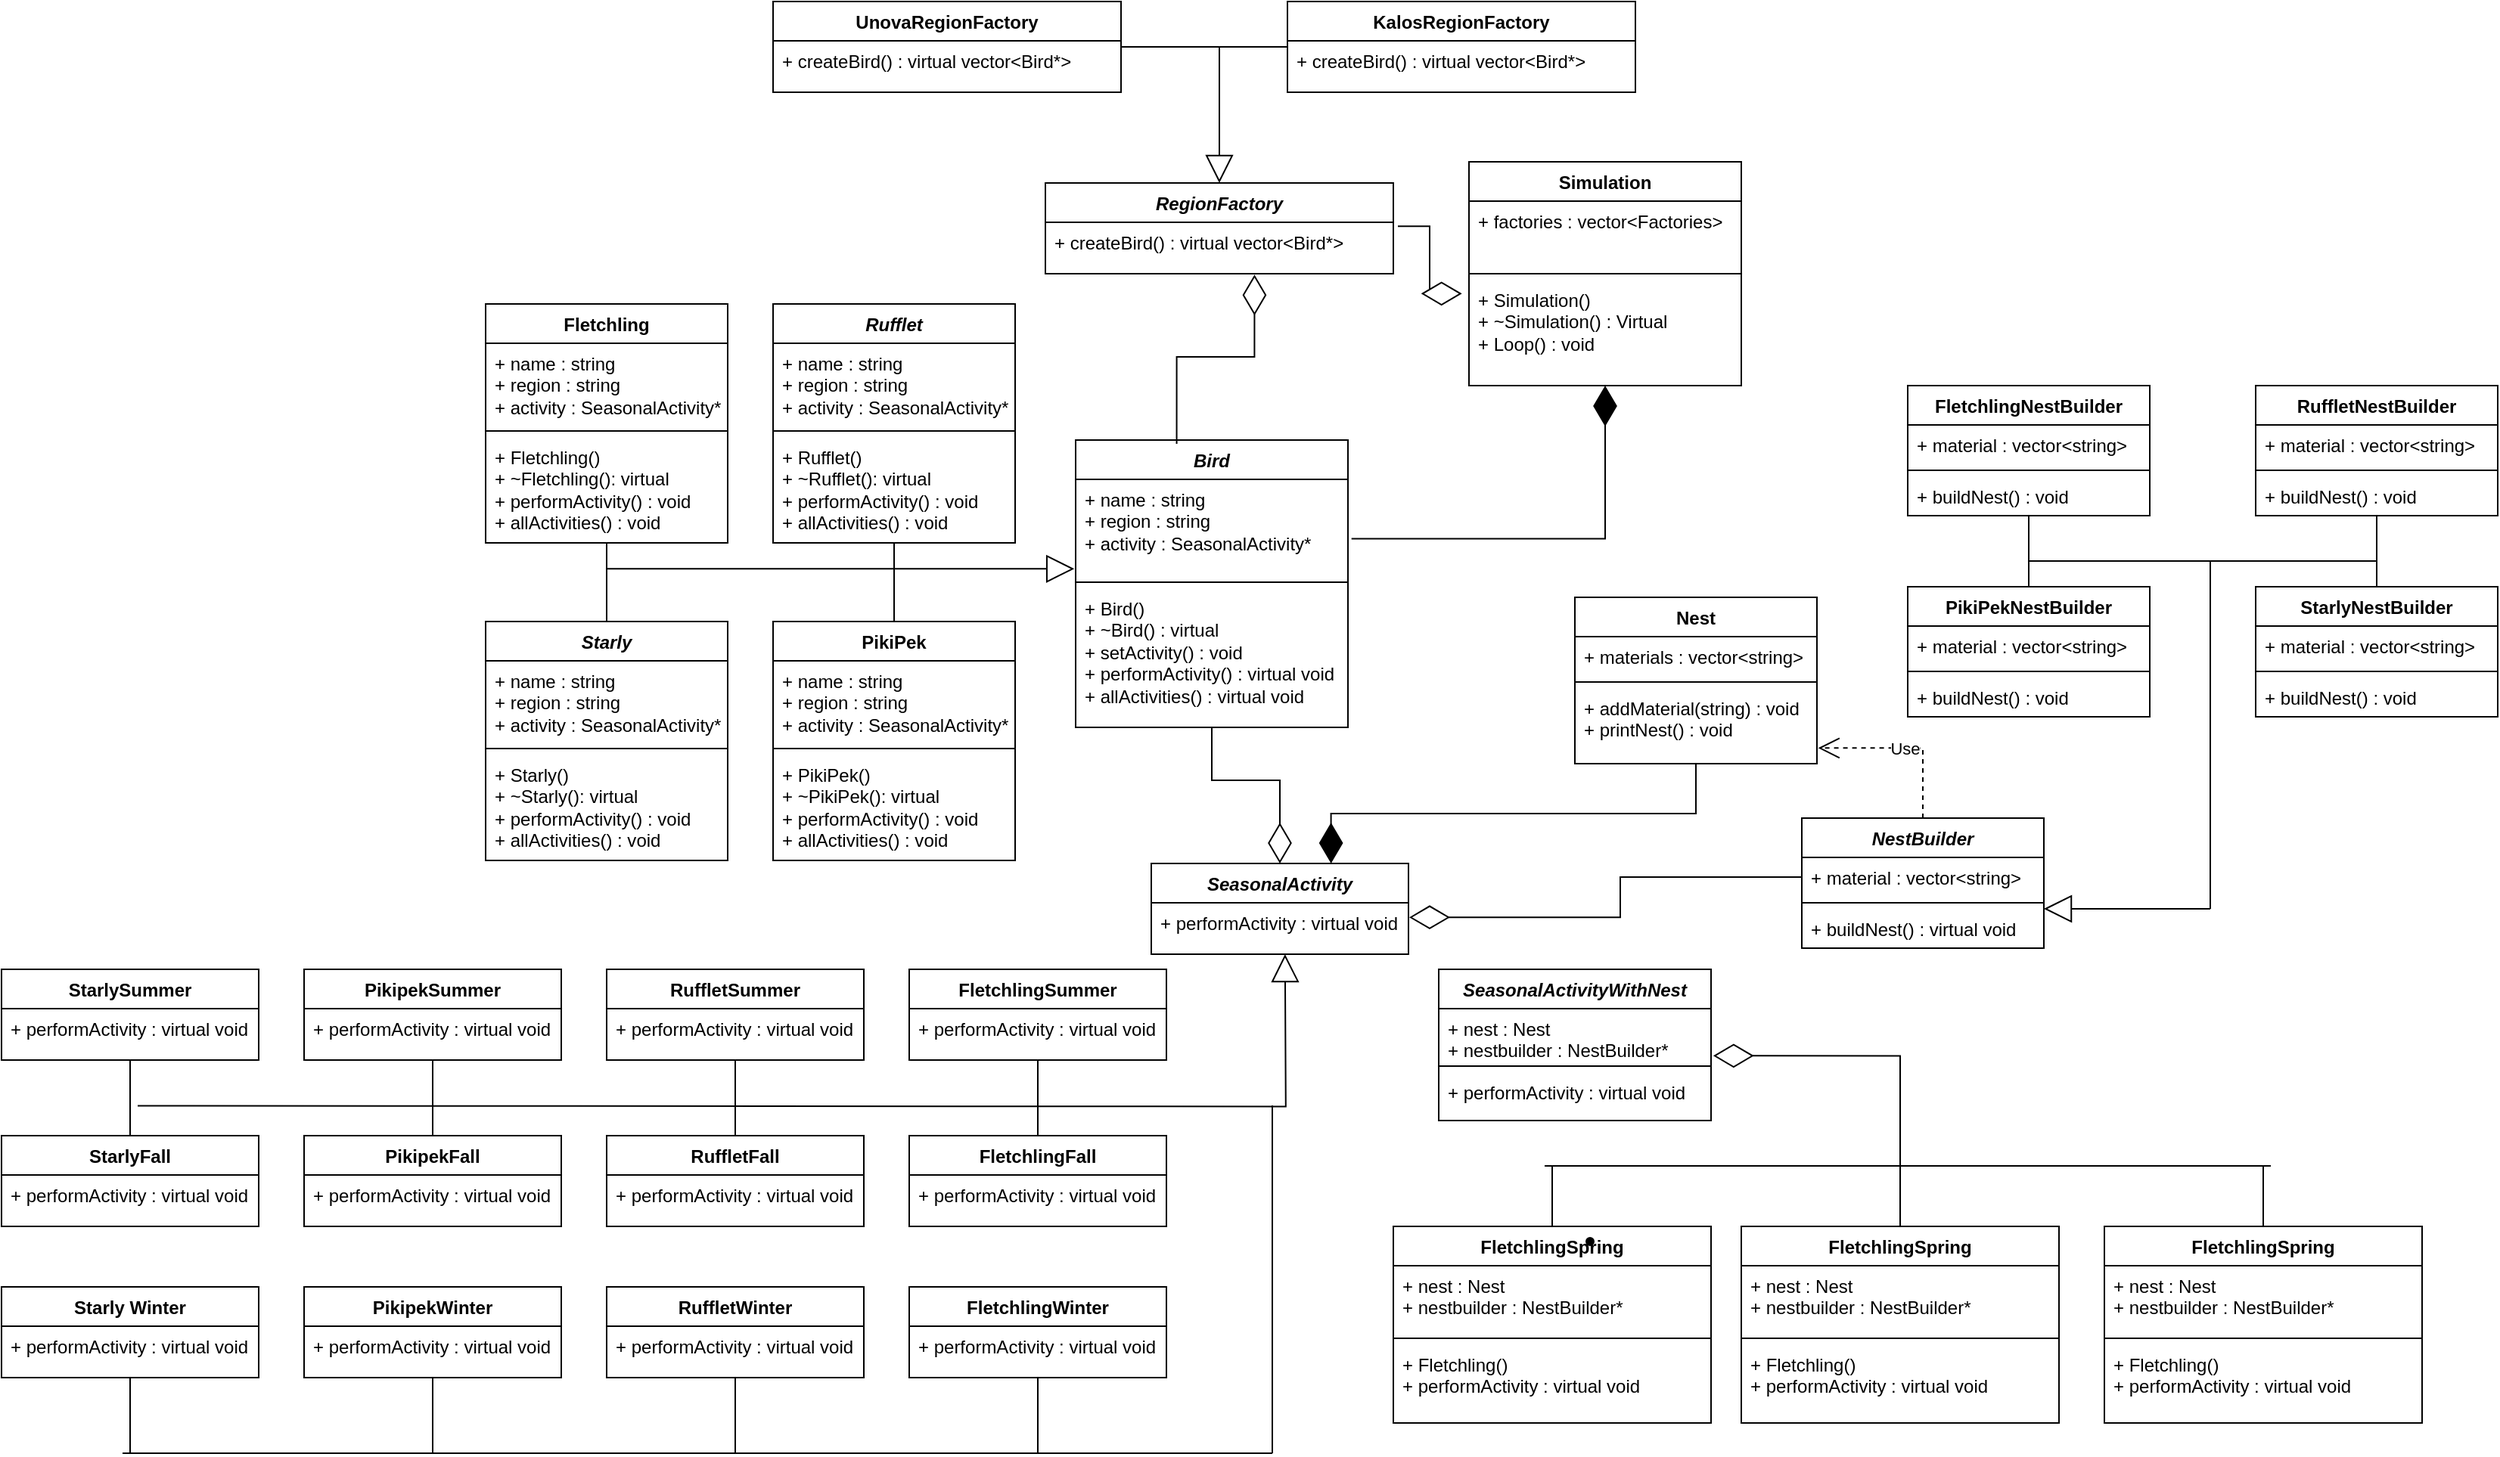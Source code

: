 <mxfile version="25.0.1">
  <diagram name="Page-1" id="a0X_AfXO-eGEAeAlHJ21">
    <mxGraphModel dx="3422" dy="1642" grid="1" gridSize="10" guides="1" tooltips="1" connect="1" arrows="1" fold="1" page="1" pageScale="1" pageWidth="850" pageHeight="1100" math="0" shadow="0">
      <root>
        <mxCell id="0" />
        <mxCell id="1" parent="0" />
        <mxCell id="lJhDyDG1HW2excrZ2yXK-1" value="Simulation" style="swimlane;fontStyle=1;align=center;verticalAlign=top;childLayout=stackLayout;horizontal=1;startSize=26;horizontalStack=0;resizeParent=1;resizeParentMax=0;resizeLast=0;collapsible=1;marginBottom=0;whiteSpace=wrap;html=1;" vertex="1" parent="1">
          <mxGeometry x="150" y="136" width="180" height="148" as="geometry" />
        </mxCell>
        <mxCell id="lJhDyDG1HW2excrZ2yXK-2" value="+ factories : vector&amp;lt;Factories&amp;gt;" style="text;strokeColor=none;fillColor=none;align=left;verticalAlign=top;spacingLeft=4;spacingRight=4;overflow=hidden;rotatable=0;points=[[0,0.5],[1,0.5]];portConstraint=eastwest;whiteSpace=wrap;html=1;" vertex="1" parent="lJhDyDG1HW2excrZ2yXK-1">
          <mxGeometry y="26" width="180" height="44" as="geometry" />
        </mxCell>
        <mxCell id="lJhDyDG1HW2excrZ2yXK-3" value="" style="line;strokeWidth=1;fillColor=none;align=left;verticalAlign=middle;spacingTop=-1;spacingLeft=3;spacingRight=3;rotatable=0;labelPosition=right;points=[];portConstraint=eastwest;strokeColor=inherit;" vertex="1" parent="lJhDyDG1HW2excrZ2yXK-1">
          <mxGeometry y="70" width="180" height="8" as="geometry" />
        </mxCell>
        <mxCell id="lJhDyDG1HW2excrZ2yXK-4" value="+ Simulation()&amp;nbsp;&lt;div&gt;+ ~Simulation() : Virtual&lt;/div&gt;&lt;div&gt;+ Loop() : void&lt;br&gt;&lt;div&gt;&lt;br&gt;&lt;/div&gt;&lt;/div&gt;" style="text;strokeColor=none;fillColor=none;align=left;verticalAlign=top;spacingLeft=4;spacingRight=4;overflow=hidden;rotatable=0;points=[[0,0.5],[1,0.5]];portConstraint=eastwest;whiteSpace=wrap;html=1;" vertex="1" parent="lJhDyDG1HW2excrZ2yXK-1">
          <mxGeometry y="78" width="180" height="70" as="geometry" />
        </mxCell>
        <mxCell id="lJhDyDG1HW2excrZ2yXK-5" value="&lt;i&gt;RegionFactory&lt;/i&gt;" style="swimlane;fontStyle=1;align=center;verticalAlign=top;childLayout=stackLayout;horizontal=1;startSize=26;horizontalStack=0;resizeParent=1;resizeParentMax=0;resizeLast=0;collapsible=1;marginBottom=0;whiteSpace=wrap;html=1;" vertex="1" parent="1">
          <mxGeometry x="-130" y="150" width="230" height="60" as="geometry" />
        </mxCell>
        <mxCell id="lJhDyDG1HW2excrZ2yXK-8" value="+ createBird() : virtual vector&amp;lt;Bird*&amp;gt;" style="text;strokeColor=none;fillColor=none;align=left;verticalAlign=top;spacingLeft=4;spacingRight=4;overflow=hidden;rotatable=0;points=[[0,0.5],[1,0.5]];portConstraint=eastwest;whiteSpace=wrap;html=1;" vertex="1" parent="lJhDyDG1HW2excrZ2yXK-5">
          <mxGeometry y="26" width="230" height="34" as="geometry" />
        </mxCell>
        <mxCell id="lJhDyDG1HW2excrZ2yXK-9" value="KalosRegionFactory" style="swimlane;fontStyle=1;align=center;verticalAlign=top;childLayout=stackLayout;horizontal=1;startSize=26;horizontalStack=0;resizeParent=1;resizeParentMax=0;resizeLast=0;collapsible=1;marginBottom=0;whiteSpace=wrap;html=1;" vertex="1" parent="1">
          <mxGeometry x="30" y="30" width="230" height="60" as="geometry" />
        </mxCell>
        <mxCell id="lJhDyDG1HW2excrZ2yXK-10" value="+ createBird() : virtual vector&amp;lt;Bird*&amp;gt;" style="text;strokeColor=none;fillColor=none;align=left;verticalAlign=top;spacingLeft=4;spacingRight=4;overflow=hidden;rotatable=0;points=[[0,0.5],[1,0.5]];portConstraint=eastwest;whiteSpace=wrap;html=1;" vertex="1" parent="lJhDyDG1HW2excrZ2yXK-9">
          <mxGeometry y="26" width="230" height="34" as="geometry" />
        </mxCell>
        <mxCell id="lJhDyDG1HW2excrZ2yXK-11" value="UnovaRegionFactory" style="swimlane;fontStyle=1;align=center;verticalAlign=top;childLayout=stackLayout;horizontal=1;startSize=26;horizontalStack=0;resizeParent=1;resizeParentMax=0;resizeLast=0;collapsible=1;marginBottom=0;whiteSpace=wrap;html=1;" vertex="1" parent="1">
          <mxGeometry x="-310" y="30" width="230" height="60" as="geometry" />
        </mxCell>
        <mxCell id="lJhDyDG1HW2excrZ2yXK-12" value="+ createBird() : virtual vector&amp;lt;Bird*&amp;gt;" style="text;strokeColor=none;fillColor=none;align=left;verticalAlign=top;spacingLeft=4;spacingRight=4;overflow=hidden;rotatable=0;points=[[0,0.5],[1,0.5]];portConstraint=eastwest;whiteSpace=wrap;html=1;" vertex="1" parent="lJhDyDG1HW2excrZ2yXK-11">
          <mxGeometry y="26" width="230" height="34" as="geometry" />
        </mxCell>
        <mxCell id="lJhDyDG1HW2excrZ2yXK-14" value="" style="endArrow=diamondThin;endFill=1;endSize=24;html=1;rounded=0;entryX=-0.026;entryY=0.131;entryDx=0;entryDy=0;exitX=1.013;exitY=0.078;exitDx=0;exitDy=0;exitPerimeter=0;edgeStyle=elbowEdgeStyle;endFillColor=#FFFFFF;entryPerimeter=0;" edge="1" parent="1" source="lJhDyDG1HW2excrZ2yXK-8" target="lJhDyDG1HW2excrZ2yXK-4">
          <mxGeometry width="160" relative="1" as="geometry">
            <mxPoint x="709" y="181" as="sourcePoint" />
            <mxPoint x="390" y="100" as="targetPoint" />
          </mxGeometry>
        </mxCell>
        <mxCell id="lJhDyDG1HW2excrZ2yXK-105" style="edgeStyle=orthogonalEdgeStyle;rounded=0;orthogonalLoop=1;jettySize=auto;html=1;entryX=0.5;entryY=0;entryDx=0;entryDy=0;endArrow=diamondThin;endFill=1;endSize=24;endFillColor=#FFFFFF;" edge="1" parent="1" source="lJhDyDG1HW2excrZ2yXK-15" target="lJhDyDG1HW2excrZ2yXK-40">
          <mxGeometry relative="1" as="geometry" />
        </mxCell>
        <mxCell id="lJhDyDG1HW2excrZ2yXK-15" value="&lt;i&gt;Bird&lt;/i&gt;" style="swimlane;fontStyle=1;align=center;verticalAlign=top;childLayout=stackLayout;horizontal=1;startSize=26;horizontalStack=0;resizeParent=1;resizeParentMax=0;resizeLast=0;collapsible=1;marginBottom=0;whiteSpace=wrap;html=1;" vertex="1" parent="1">
          <mxGeometry x="-110" y="320" width="180" height="190" as="geometry" />
        </mxCell>
        <mxCell id="lJhDyDG1HW2excrZ2yXK-16" value="+ name : string&lt;div&gt;+ region : string&lt;/div&gt;&lt;div&gt;+ activity : SeasonalActivity*&lt;/div&gt;" style="text;strokeColor=none;fillColor=none;align=left;verticalAlign=top;spacingLeft=4;spacingRight=4;overflow=hidden;rotatable=0;points=[[0,0.5],[1,0.5]];portConstraint=eastwest;whiteSpace=wrap;html=1;" vertex="1" parent="lJhDyDG1HW2excrZ2yXK-15">
          <mxGeometry y="26" width="180" height="64" as="geometry" />
        </mxCell>
        <mxCell id="lJhDyDG1HW2excrZ2yXK-17" value="" style="line;strokeWidth=1;fillColor=none;align=left;verticalAlign=middle;spacingTop=-1;spacingLeft=3;spacingRight=3;rotatable=0;labelPosition=right;points=[];portConstraint=eastwest;strokeColor=inherit;" vertex="1" parent="lJhDyDG1HW2excrZ2yXK-15">
          <mxGeometry y="90" width="180" height="8" as="geometry" />
        </mxCell>
        <mxCell id="lJhDyDG1HW2excrZ2yXK-18" value="&lt;div&gt;+ Bird()&amp;nbsp;&lt;div&gt;+ ~Bird() : virtual&lt;/div&gt;&lt;div&gt;+ setActivity() : void&lt;/div&gt;&lt;div&gt;+ performActivity() : virtual void&lt;/div&gt;&lt;div&gt;+ allActivities() :&amp;nbsp;&lt;span style=&quot;background-color: initial;&quot;&gt;virtual void&lt;/span&gt;&lt;/div&gt;&lt;div&gt;&amp;nbsp;&amp;nbsp;&lt;/div&gt;&lt;/div&gt;" style="text;strokeColor=none;fillColor=none;align=left;verticalAlign=top;spacingLeft=4;spacingRight=4;overflow=hidden;rotatable=0;points=[[0,0.5],[1,0.5]];portConstraint=eastwest;whiteSpace=wrap;html=1;" vertex="1" parent="lJhDyDG1HW2excrZ2yXK-15">
          <mxGeometry y="98" width="180" height="92" as="geometry" />
        </mxCell>
        <mxCell id="lJhDyDG1HW2excrZ2yXK-112" style="edgeStyle=orthogonalEdgeStyle;rounded=0;orthogonalLoop=1;jettySize=auto;html=1;endArrow=none;endFill=0;" edge="1" parent="1" source="lJhDyDG1HW2excrZ2yXK-19" target="lJhDyDG1HW2excrZ2yXK-27">
          <mxGeometry relative="1" as="geometry" />
        </mxCell>
        <mxCell id="lJhDyDG1HW2excrZ2yXK-19" value="Fletchling" style="swimlane;fontStyle=1;align=center;verticalAlign=top;childLayout=stackLayout;horizontal=1;startSize=26;horizontalStack=0;resizeParent=1;resizeParentMax=0;resizeLast=0;collapsible=1;marginBottom=0;whiteSpace=wrap;html=1;" vertex="1" parent="1">
          <mxGeometry x="-500" y="230" width="160" height="158" as="geometry" />
        </mxCell>
        <mxCell id="lJhDyDG1HW2excrZ2yXK-20" value="+ name : string&lt;div&gt;+ region : string&lt;/div&gt;&lt;div&gt;+ activity : SeasonalActivity*&lt;/div&gt;" style="text;strokeColor=none;fillColor=none;align=left;verticalAlign=top;spacingLeft=4;spacingRight=4;overflow=hidden;rotatable=0;points=[[0,0.5],[1,0.5]];portConstraint=eastwest;whiteSpace=wrap;html=1;" vertex="1" parent="lJhDyDG1HW2excrZ2yXK-19">
          <mxGeometry y="26" width="160" height="54" as="geometry" />
        </mxCell>
        <mxCell id="lJhDyDG1HW2excrZ2yXK-21" value="" style="line;strokeWidth=1;fillColor=none;align=left;verticalAlign=middle;spacingTop=-1;spacingLeft=3;spacingRight=3;rotatable=0;labelPosition=right;points=[];portConstraint=eastwest;strokeColor=inherit;" vertex="1" parent="lJhDyDG1HW2excrZ2yXK-19">
          <mxGeometry y="80" width="160" height="8" as="geometry" />
        </mxCell>
        <mxCell id="lJhDyDG1HW2excrZ2yXK-22" value="&lt;div&gt;+ Fletchling()&amp;nbsp;&lt;div&gt;+ ~Fletchling(): virtual&lt;/div&gt;&lt;div&gt;+ performActivity() : void&lt;/div&gt;&lt;div&gt;+ allActivities() : v&lt;span style=&quot;background-color: initial;&quot;&gt;oid&lt;/span&gt;&lt;/div&gt;&lt;div&gt;&amp;nbsp;&amp;nbsp;&lt;/div&gt;&lt;/div&gt;" style="text;strokeColor=none;fillColor=none;align=left;verticalAlign=top;spacingLeft=4;spacingRight=4;overflow=hidden;rotatable=0;points=[[0,0.5],[1,0.5]];portConstraint=eastwest;whiteSpace=wrap;html=1;" vertex="1" parent="lJhDyDG1HW2excrZ2yXK-19">
          <mxGeometry y="88" width="160" height="70" as="geometry" />
        </mxCell>
        <mxCell id="lJhDyDG1HW2excrZ2yXK-111" style="edgeStyle=orthogonalEdgeStyle;rounded=0;orthogonalLoop=1;jettySize=auto;html=1;endArrow=none;endFill=0;" edge="1" parent="1" source="lJhDyDG1HW2excrZ2yXK-23">
          <mxGeometry relative="1" as="geometry">
            <mxPoint x="-230" y="420" as="targetPoint" />
          </mxGeometry>
        </mxCell>
        <mxCell id="lJhDyDG1HW2excrZ2yXK-23" value="&lt;i&gt;Rufflet&lt;/i&gt;" style="swimlane;fontStyle=1;align=center;verticalAlign=top;childLayout=stackLayout;horizontal=1;startSize=26;horizontalStack=0;resizeParent=1;resizeParentMax=0;resizeLast=0;collapsible=1;marginBottom=0;whiteSpace=wrap;html=1;" vertex="1" parent="1">
          <mxGeometry x="-310" y="230" width="160" height="158" as="geometry" />
        </mxCell>
        <mxCell id="lJhDyDG1HW2excrZ2yXK-24" value="+ name : string&lt;div&gt;+ region : string&lt;/div&gt;&lt;div&gt;+ activity : SeasonalActivity*&lt;/div&gt;" style="text;strokeColor=none;fillColor=none;align=left;verticalAlign=top;spacingLeft=4;spacingRight=4;overflow=hidden;rotatable=0;points=[[0,0.5],[1,0.5]];portConstraint=eastwest;whiteSpace=wrap;html=1;" vertex="1" parent="lJhDyDG1HW2excrZ2yXK-23">
          <mxGeometry y="26" width="160" height="54" as="geometry" />
        </mxCell>
        <mxCell id="lJhDyDG1HW2excrZ2yXK-25" value="" style="line;strokeWidth=1;fillColor=none;align=left;verticalAlign=middle;spacingTop=-1;spacingLeft=3;spacingRight=3;rotatable=0;labelPosition=right;points=[];portConstraint=eastwest;strokeColor=inherit;" vertex="1" parent="lJhDyDG1HW2excrZ2yXK-23">
          <mxGeometry y="80" width="160" height="8" as="geometry" />
        </mxCell>
        <mxCell id="lJhDyDG1HW2excrZ2yXK-26" value="&lt;div&gt;+ Rufflet()&amp;nbsp;&lt;div&gt;+ ~Rufflet(): virtual&lt;/div&gt;&lt;div&gt;+ performActivity() : void&lt;/div&gt;&lt;div&gt;+ allActivities() : v&lt;span style=&quot;background-color: initial;&quot;&gt;oid&lt;/span&gt;&lt;/div&gt;&lt;div&gt;&amp;nbsp;&amp;nbsp;&lt;/div&gt;&lt;/div&gt;" style="text;strokeColor=none;fillColor=none;align=left;verticalAlign=top;spacingLeft=4;spacingRight=4;overflow=hidden;rotatable=0;points=[[0,0.5],[1,0.5]];portConstraint=eastwest;whiteSpace=wrap;html=1;" vertex="1" parent="lJhDyDG1HW2excrZ2yXK-23">
          <mxGeometry y="88" width="160" height="70" as="geometry" />
        </mxCell>
        <mxCell id="lJhDyDG1HW2excrZ2yXK-27" value="&lt;i&gt;Starly&lt;/i&gt;" style="swimlane;fontStyle=1;align=center;verticalAlign=top;childLayout=stackLayout;horizontal=1;startSize=26;horizontalStack=0;resizeParent=1;resizeParentMax=0;resizeLast=0;collapsible=1;marginBottom=0;whiteSpace=wrap;html=1;" vertex="1" parent="1">
          <mxGeometry x="-500" y="440" width="160" height="158" as="geometry" />
        </mxCell>
        <mxCell id="lJhDyDG1HW2excrZ2yXK-28" value="+ name : string&lt;div&gt;+ region : string&lt;/div&gt;&lt;div&gt;+ activity : SeasonalActivity*&lt;/div&gt;" style="text;strokeColor=none;fillColor=none;align=left;verticalAlign=top;spacingLeft=4;spacingRight=4;overflow=hidden;rotatable=0;points=[[0,0.5],[1,0.5]];portConstraint=eastwest;whiteSpace=wrap;html=1;" vertex="1" parent="lJhDyDG1HW2excrZ2yXK-27">
          <mxGeometry y="26" width="160" height="54" as="geometry" />
        </mxCell>
        <mxCell id="lJhDyDG1HW2excrZ2yXK-29" value="" style="line;strokeWidth=1;fillColor=none;align=left;verticalAlign=middle;spacingTop=-1;spacingLeft=3;spacingRight=3;rotatable=0;labelPosition=right;points=[];portConstraint=eastwest;strokeColor=inherit;" vertex="1" parent="lJhDyDG1HW2excrZ2yXK-27">
          <mxGeometry y="80" width="160" height="8" as="geometry" />
        </mxCell>
        <mxCell id="lJhDyDG1HW2excrZ2yXK-30" value="&lt;div&gt;+&amp;nbsp;&lt;span style=&quot;text-align: center;&quot;&gt;Starly&lt;/span&gt;()&amp;nbsp;&lt;div&gt;+ ~&lt;span style=&quot;text-align: center;&quot;&gt;Starly&lt;/span&gt;(): virtual&lt;/div&gt;&lt;div&gt;+ performActivity() : void&lt;/div&gt;&lt;div&gt;+ allActivities() : v&lt;span style=&quot;background-color: initial;&quot;&gt;oid&lt;/span&gt;&lt;/div&gt;&lt;div&gt;&amp;nbsp;&amp;nbsp;&lt;/div&gt;&lt;/div&gt;" style="text;strokeColor=none;fillColor=none;align=left;verticalAlign=top;spacingLeft=4;spacingRight=4;overflow=hidden;rotatable=0;points=[[0,0.5],[1,0.5]];portConstraint=eastwest;whiteSpace=wrap;html=1;" vertex="1" parent="lJhDyDG1HW2excrZ2yXK-27">
          <mxGeometry y="88" width="160" height="70" as="geometry" />
        </mxCell>
        <mxCell id="lJhDyDG1HW2excrZ2yXK-35" value="" style="endArrow=diamondThin;endFill=1;endSize=24;html=1;rounded=0;edgeStyle=orthogonalEdgeStyle;endFillColor=#FFFFFF;exitX=0.371;exitY=0.013;exitDx=0;exitDy=0;exitPerimeter=0;entryX=0.601;entryY=1.018;entryDx=0;entryDy=0;entryPerimeter=0;" edge="1" parent="1" source="lJhDyDG1HW2excrZ2yXK-15" target="lJhDyDG1HW2excrZ2yXK-8">
          <mxGeometry width="160" relative="1" as="geometry">
            <mxPoint x="-40" y="230" as="sourcePoint" />
            <mxPoint x="-40" y="230" as="targetPoint" />
          </mxGeometry>
        </mxCell>
        <mxCell id="lJhDyDG1HW2excrZ2yXK-39" value="" style="endArrow=block;endSize=16;endFill=0;html=1;rounded=0;edgeStyle=elbowEdgeStyle;elbow=vertical;entryX=0.5;entryY=0;entryDx=0;entryDy=0;" edge="1" parent="1" target="lJhDyDG1HW2excrZ2yXK-5">
          <mxGeometry width="160" relative="1" as="geometry">
            <mxPoint x="-15" y="60" as="sourcePoint" />
            <mxPoint x="328" y="90" as="targetPoint" />
          </mxGeometry>
        </mxCell>
        <mxCell id="lJhDyDG1HW2excrZ2yXK-40" value="&lt;i&gt;SeasonalActivity&lt;/i&gt;" style="swimlane;fontStyle=1;align=center;verticalAlign=top;childLayout=stackLayout;horizontal=1;startSize=26;horizontalStack=0;resizeParent=1;resizeParentMax=0;resizeLast=0;collapsible=1;marginBottom=0;whiteSpace=wrap;html=1;" vertex="1" parent="1">
          <mxGeometry x="-60" y="600" width="170" height="60" as="geometry" />
        </mxCell>
        <mxCell id="lJhDyDG1HW2excrZ2yXK-43" value="+ performActivity : virtual void" style="text;strokeColor=none;fillColor=none;align=left;verticalAlign=top;spacingLeft=4;spacingRight=4;overflow=hidden;rotatable=0;points=[[0,0.5],[1,0.5]];portConstraint=eastwest;whiteSpace=wrap;html=1;" vertex="1" parent="lJhDyDG1HW2excrZ2yXK-40">
          <mxGeometry y="26" width="170" height="34" as="geometry" />
        </mxCell>
        <mxCell id="lJhDyDG1HW2excrZ2yXK-134" style="edgeStyle=orthogonalEdgeStyle;rounded=0;orthogonalLoop=1;jettySize=auto;html=1;endArrow=none;endFill=0;" edge="1" parent="1" source="lJhDyDG1HW2excrZ2yXK-44">
          <mxGeometry relative="1" as="geometry">
            <mxPoint x="205" y="800" as="targetPoint" />
          </mxGeometry>
        </mxCell>
        <mxCell id="lJhDyDG1HW2excrZ2yXK-44" value="FletchlingSpring" style="swimlane;fontStyle=1;align=center;verticalAlign=top;childLayout=stackLayout;horizontal=1;startSize=26;horizontalStack=0;resizeParent=1;resizeParentMax=0;resizeLast=0;collapsible=1;marginBottom=0;whiteSpace=wrap;html=1;" vertex="1" parent="1">
          <mxGeometry x="100" y="840" width="210" height="130" as="geometry" />
        </mxCell>
        <mxCell id="lJhDyDG1HW2excrZ2yXK-45" value="+ nest : Nest&lt;div&gt;+ nestbuilder : NestBuilder*&lt;/div&gt;" style="text;strokeColor=none;fillColor=none;align=left;verticalAlign=top;spacingLeft=4;spacingRight=4;overflow=hidden;rotatable=0;points=[[0,0.5],[1,0.5]];portConstraint=eastwest;whiteSpace=wrap;html=1;" vertex="1" parent="lJhDyDG1HW2excrZ2yXK-44">
          <mxGeometry y="26" width="210" height="44" as="geometry" />
        </mxCell>
        <mxCell id="lJhDyDG1HW2excrZ2yXK-46" value="" style="line;strokeWidth=1;fillColor=none;align=left;verticalAlign=middle;spacingTop=-1;spacingLeft=3;spacingRight=3;rotatable=0;labelPosition=right;points=[];portConstraint=eastwest;strokeColor=inherit;" vertex="1" parent="lJhDyDG1HW2excrZ2yXK-44">
          <mxGeometry y="70" width="210" height="8" as="geometry" />
        </mxCell>
        <mxCell id="lJhDyDG1HW2excrZ2yXK-47" value="&lt;div&gt;+ Fletchling()&amp;nbsp;&lt;/div&gt;+ performActivity : virtual void" style="text;strokeColor=none;fillColor=none;align=left;verticalAlign=top;spacingLeft=4;spacingRight=4;overflow=hidden;rotatable=0;points=[[0,0.5],[1,0.5]];portConstraint=eastwest;whiteSpace=wrap;html=1;" vertex="1" parent="lJhDyDG1HW2excrZ2yXK-44">
          <mxGeometry y="78" width="210" height="52" as="geometry" />
        </mxCell>
        <mxCell id="lJhDyDG1HW2excrZ2yXK-48" value="&lt;i&gt;SeasonalActivityWithNest&lt;/i&gt;" style="swimlane;fontStyle=1;align=center;verticalAlign=top;childLayout=stackLayout;horizontal=1;startSize=26;horizontalStack=0;resizeParent=1;resizeParentMax=0;resizeLast=0;collapsible=1;marginBottom=0;whiteSpace=wrap;html=1;" vertex="1" parent="1">
          <mxGeometry x="130" y="670" width="180" height="100" as="geometry" />
        </mxCell>
        <mxCell id="lJhDyDG1HW2excrZ2yXK-49" value="+ nest : Nest&lt;div&gt;+ nestbuilder : NestBuilder*&lt;/div&gt;" style="text;strokeColor=none;fillColor=none;align=left;verticalAlign=top;spacingLeft=4;spacingRight=4;overflow=hidden;rotatable=0;points=[[0,0.5],[1,0.5]];portConstraint=eastwest;whiteSpace=wrap;html=1;" vertex="1" parent="lJhDyDG1HW2excrZ2yXK-48">
          <mxGeometry y="26" width="180" height="34" as="geometry" />
        </mxCell>
        <mxCell id="lJhDyDG1HW2excrZ2yXK-50" value="" style="line;strokeWidth=1;fillColor=none;align=left;verticalAlign=middle;spacingTop=-1;spacingLeft=3;spacingRight=3;rotatable=0;labelPosition=right;points=[];portConstraint=eastwest;strokeColor=inherit;" vertex="1" parent="lJhDyDG1HW2excrZ2yXK-48">
          <mxGeometry y="60" width="180" height="8" as="geometry" />
        </mxCell>
        <mxCell id="lJhDyDG1HW2excrZ2yXK-51" value="+ performActivity : virtual void" style="text;strokeColor=none;fillColor=none;align=left;verticalAlign=top;spacingLeft=4;spacingRight=4;overflow=hidden;rotatable=0;points=[[0,0.5],[1,0.5]];portConstraint=eastwest;whiteSpace=wrap;html=1;" vertex="1" parent="lJhDyDG1HW2excrZ2yXK-48">
          <mxGeometry y="68" width="180" height="32" as="geometry" />
        </mxCell>
        <mxCell id="lJhDyDG1HW2excrZ2yXK-117" style="edgeStyle=orthogonalEdgeStyle;rounded=0;orthogonalLoop=1;jettySize=auto;html=1;endArrow=none;endFill=0;" edge="1" parent="1" source="lJhDyDG1HW2excrZ2yXK-53" target="lJhDyDG1HW2excrZ2yXK-69">
          <mxGeometry relative="1" as="geometry" />
        </mxCell>
        <mxCell id="lJhDyDG1HW2excrZ2yXK-53" value="PikipekSummer" style="swimlane;fontStyle=1;align=center;verticalAlign=top;childLayout=stackLayout;horizontal=1;startSize=26;horizontalStack=0;resizeParent=1;resizeParentMax=0;resizeLast=0;collapsible=1;marginBottom=0;whiteSpace=wrap;html=1;" vertex="1" parent="1">
          <mxGeometry x="-620" y="670" width="170" height="60" as="geometry" />
        </mxCell>
        <mxCell id="lJhDyDG1HW2excrZ2yXK-54" value="+ performActivity : virtual void" style="text;strokeColor=none;fillColor=none;align=left;verticalAlign=top;spacingLeft=4;spacingRight=4;overflow=hidden;rotatable=0;points=[[0,0.5],[1,0.5]];portConstraint=eastwest;whiteSpace=wrap;html=1;" vertex="1" parent="lJhDyDG1HW2excrZ2yXK-53">
          <mxGeometry y="26" width="170" height="34" as="geometry" />
        </mxCell>
        <mxCell id="lJhDyDG1HW2excrZ2yXK-115" style="edgeStyle=orthogonalEdgeStyle;rounded=0;orthogonalLoop=1;jettySize=auto;html=1;endArrow=none;endFill=0;" edge="1" parent="1" source="lJhDyDG1HW2excrZ2yXK-55" target="lJhDyDG1HW2excrZ2yXK-71">
          <mxGeometry relative="1" as="geometry" />
        </mxCell>
        <mxCell id="lJhDyDG1HW2excrZ2yXK-55" value="RuffletSummer" style="swimlane;fontStyle=1;align=center;verticalAlign=top;childLayout=stackLayout;horizontal=1;startSize=26;horizontalStack=0;resizeParent=1;resizeParentMax=0;resizeLast=0;collapsible=1;marginBottom=0;whiteSpace=wrap;html=1;" vertex="1" parent="1">
          <mxGeometry x="-420" y="670" width="170" height="60" as="geometry" />
        </mxCell>
        <mxCell id="lJhDyDG1HW2excrZ2yXK-56" value="+ performActivity : virtual void" style="text;strokeColor=none;fillColor=none;align=left;verticalAlign=top;spacingLeft=4;spacingRight=4;overflow=hidden;rotatable=0;points=[[0,0.5],[1,0.5]];portConstraint=eastwest;whiteSpace=wrap;html=1;" vertex="1" parent="lJhDyDG1HW2excrZ2yXK-55">
          <mxGeometry y="26" width="170" height="34" as="geometry" />
        </mxCell>
        <mxCell id="lJhDyDG1HW2excrZ2yXK-106" style="edgeStyle=orthogonalEdgeStyle;rounded=0;orthogonalLoop=1;jettySize=auto;html=1;entryX=0.52;entryY=0.993;entryDx=0;entryDy=0;entryPerimeter=0;endArrow=block;endFill=1;jumpSize=24;endSize=16;endFillColor=#FFFFFF;strokeWidth=1;" edge="1" parent="1">
          <mxGeometry relative="1" as="geometry">
            <mxPoint x="28.4" y="660.002" as="targetPoint" />
            <mxPoint x="-730" y="760.24" as="sourcePoint" />
          </mxGeometry>
        </mxCell>
        <mxCell id="lJhDyDG1HW2excrZ2yXK-113" style="edgeStyle=orthogonalEdgeStyle;rounded=0;orthogonalLoop=1;jettySize=auto;html=1;endArrow=none;endFill=0;" edge="1" parent="1" source="lJhDyDG1HW2excrZ2yXK-57" target="lJhDyDG1HW2excrZ2yXK-73">
          <mxGeometry relative="1" as="geometry" />
        </mxCell>
        <mxCell id="lJhDyDG1HW2excrZ2yXK-57" value="FletchlingSummer" style="swimlane;fontStyle=1;align=center;verticalAlign=top;childLayout=stackLayout;horizontal=1;startSize=26;horizontalStack=0;resizeParent=1;resizeParentMax=0;resizeLast=0;collapsible=1;marginBottom=0;whiteSpace=wrap;html=1;" vertex="1" parent="1">
          <mxGeometry x="-220" y="670" width="170" height="60" as="geometry" />
        </mxCell>
        <mxCell id="lJhDyDG1HW2excrZ2yXK-58" value="+ performActivity : virtual void" style="text;strokeColor=none;fillColor=none;align=left;verticalAlign=top;spacingLeft=4;spacingRight=4;overflow=hidden;rotatable=0;points=[[0,0.5],[1,0.5]];portConstraint=eastwest;whiteSpace=wrap;html=1;" vertex="1" parent="lJhDyDG1HW2excrZ2yXK-57">
          <mxGeometry y="26" width="170" height="34" as="geometry" />
        </mxCell>
        <mxCell id="lJhDyDG1HW2excrZ2yXK-118" style="edgeStyle=orthogonalEdgeStyle;rounded=0;orthogonalLoop=1;jettySize=auto;html=1;endArrow=none;endFill=0;" edge="1" parent="1" source="lJhDyDG1HW2excrZ2yXK-65" target="lJhDyDG1HW2excrZ2yXK-75">
          <mxGeometry relative="1" as="geometry" />
        </mxCell>
        <mxCell id="lJhDyDG1HW2excrZ2yXK-65" value="StarlySummer" style="swimlane;fontStyle=1;align=center;verticalAlign=top;childLayout=stackLayout;horizontal=1;startSize=26;horizontalStack=0;resizeParent=1;resizeParentMax=0;resizeLast=0;collapsible=1;marginBottom=0;whiteSpace=wrap;html=1;" vertex="1" parent="1">
          <mxGeometry x="-820" y="670" width="170" height="60" as="geometry" />
        </mxCell>
        <mxCell id="lJhDyDG1HW2excrZ2yXK-66" value="+ performActivity : virtual void" style="text;strokeColor=none;fillColor=none;align=left;verticalAlign=top;spacingLeft=4;spacingRight=4;overflow=hidden;rotatable=0;points=[[0,0.5],[1,0.5]];portConstraint=eastwest;whiteSpace=wrap;html=1;" vertex="1" parent="lJhDyDG1HW2excrZ2yXK-65">
          <mxGeometry y="26" width="170" height="34" as="geometry" />
        </mxCell>
        <mxCell id="lJhDyDG1HW2excrZ2yXK-69" value="PikipekFall" style="swimlane;fontStyle=1;align=center;verticalAlign=top;childLayout=stackLayout;horizontal=1;startSize=26;horizontalStack=0;resizeParent=1;resizeParentMax=0;resizeLast=0;collapsible=1;marginBottom=0;whiteSpace=wrap;html=1;" vertex="1" parent="1">
          <mxGeometry x="-620" y="780" width="170" height="60" as="geometry" />
        </mxCell>
        <mxCell id="lJhDyDG1HW2excrZ2yXK-70" value="+ performActivity : virtual void" style="text;strokeColor=none;fillColor=none;align=left;verticalAlign=top;spacingLeft=4;spacingRight=4;overflow=hidden;rotatable=0;points=[[0,0.5],[1,0.5]];portConstraint=eastwest;whiteSpace=wrap;html=1;" vertex="1" parent="lJhDyDG1HW2excrZ2yXK-69">
          <mxGeometry y="26" width="170" height="34" as="geometry" />
        </mxCell>
        <mxCell id="lJhDyDG1HW2excrZ2yXK-71" value="RuffletFall" style="swimlane;fontStyle=1;align=center;verticalAlign=top;childLayout=stackLayout;horizontal=1;startSize=26;horizontalStack=0;resizeParent=1;resizeParentMax=0;resizeLast=0;collapsible=1;marginBottom=0;whiteSpace=wrap;html=1;" vertex="1" parent="1">
          <mxGeometry x="-420" y="780" width="170" height="60" as="geometry" />
        </mxCell>
        <mxCell id="lJhDyDG1HW2excrZ2yXK-72" value="+ performActivity : virtual void" style="text;strokeColor=none;fillColor=none;align=left;verticalAlign=top;spacingLeft=4;spacingRight=4;overflow=hidden;rotatable=0;points=[[0,0.5],[1,0.5]];portConstraint=eastwest;whiteSpace=wrap;html=1;" vertex="1" parent="lJhDyDG1HW2excrZ2yXK-71">
          <mxGeometry y="26" width="170" height="34" as="geometry" />
        </mxCell>
        <mxCell id="lJhDyDG1HW2excrZ2yXK-73" value="FletchlingFall" style="swimlane;fontStyle=1;align=center;verticalAlign=top;childLayout=stackLayout;horizontal=1;startSize=26;horizontalStack=0;resizeParent=1;resizeParentMax=0;resizeLast=0;collapsible=1;marginBottom=0;whiteSpace=wrap;html=1;" vertex="1" parent="1">
          <mxGeometry x="-220" y="780" width="170" height="60" as="geometry" />
        </mxCell>
        <mxCell id="lJhDyDG1HW2excrZ2yXK-74" value="+ performActivity : virtual void" style="text;strokeColor=none;fillColor=none;align=left;verticalAlign=top;spacingLeft=4;spacingRight=4;overflow=hidden;rotatable=0;points=[[0,0.5],[1,0.5]];portConstraint=eastwest;whiteSpace=wrap;html=1;" vertex="1" parent="lJhDyDG1HW2excrZ2yXK-73">
          <mxGeometry y="26" width="170" height="34" as="geometry" />
        </mxCell>
        <mxCell id="lJhDyDG1HW2excrZ2yXK-75" value="StarlyFall" style="swimlane;fontStyle=1;align=center;verticalAlign=top;childLayout=stackLayout;horizontal=1;startSize=26;horizontalStack=0;resizeParent=1;resizeParentMax=0;resizeLast=0;collapsible=1;marginBottom=0;whiteSpace=wrap;html=1;" vertex="1" parent="1">
          <mxGeometry x="-820" y="780" width="170" height="60" as="geometry" />
        </mxCell>
        <mxCell id="lJhDyDG1HW2excrZ2yXK-76" value="+ performActivity : virtual void" style="text;strokeColor=none;fillColor=none;align=left;verticalAlign=top;spacingLeft=4;spacingRight=4;overflow=hidden;rotatable=0;points=[[0,0.5],[1,0.5]];portConstraint=eastwest;whiteSpace=wrap;html=1;" vertex="1" parent="lJhDyDG1HW2excrZ2yXK-75">
          <mxGeometry y="26" width="170" height="34" as="geometry" />
        </mxCell>
        <mxCell id="lJhDyDG1HW2excrZ2yXK-120" style="edgeStyle=orthogonalEdgeStyle;rounded=0;orthogonalLoop=1;jettySize=auto;html=1;endArrow=none;endFill=0;" edge="1" parent="1" source="lJhDyDG1HW2excrZ2yXK-77">
          <mxGeometry relative="1" as="geometry">
            <mxPoint x="-535" y="990" as="targetPoint" />
          </mxGeometry>
        </mxCell>
        <mxCell id="lJhDyDG1HW2excrZ2yXK-77" value="PikipekWinter" style="swimlane;fontStyle=1;align=center;verticalAlign=top;childLayout=stackLayout;horizontal=1;startSize=26;horizontalStack=0;resizeParent=1;resizeParentMax=0;resizeLast=0;collapsible=1;marginBottom=0;whiteSpace=wrap;html=1;" vertex="1" parent="1">
          <mxGeometry x="-620" y="880" width="170" height="60" as="geometry" />
        </mxCell>
        <mxCell id="lJhDyDG1HW2excrZ2yXK-78" value="+ performActivity : virtual void" style="text;strokeColor=none;fillColor=none;align=left;verticalAlign=top;spacingLeft=4;spacingRight=4;overflow=hidden;rotatable=0;points=[[0,0.5],[1,0.5]];portConstraint=eastwest;whiteSpace=wrap;html=1;" vertex="1" parent="lJhDyDG1HW2excrZ2yXK-77">
          <mxGeometry y="26" width="170" height="34" as="geometry" />
        </mxCell>
        <mxCell id="lJhDyDG1HW2excrZ2yXK-121" style="edgeStyle=orthogonalEdgeStyle;rounded=0;orthogonalLoop=1;jettySize=auto;html=1;endArrow=none;endFill=0;" edge="1" parent="1" source="lJhDyDG1HW2excrZ2yXK-79">
          <mxGeometry relative="1" as="geometry">
            <mxPoint x="-335" y="990" as="targetPoint" />
          </mxGeometry>
        </mxCell>
        <mxCell id="lJhDyDG1HW2excrZ2yXK-79" value="RuffletWinter" style="swimlane;fontStyle=1;align=center;verticalAlign=top;childLayout=stackLayout;horizontal=1;startSize=26;horizontalStack=0;resizeParent=1;resizeParentMax=0;resizeLast=0;collapsible=1;marginBottom=0;whiteSpace=wrap;html=1;" vertex="1" parent="1">
          <mxGeometry x="-420" y="880" width="170" height="60" as="geometry" />
        </mxCell>
        <mxCell id="lJhDyDG1HW2excrZ2yXK-80" value="+ performActivity : virtual void" style="text;strokeColor=none;fillColor=none;align=left;verticalAlign=top;spacingLeft=4;spacingRight=4;overflow=hidden;rotatable=0;points=[[0,0.5],[1,0.5]];portConstraint=eastwest;whiteSpace=wrap;html=1;" vertex="1" parent="lJhDyDG1HW2excrZ2yXK-79">
          <mxGeometry y="26" width="170" height="34" as="geometry" />
        </mxCell>
        <mxCell id="lJhDyDG1HW2excrZ2yXK-122" style="edgeStyle=orthogonalEdgeStyle;rounded=0;orthogonalLoop=1;jettySize=auto;html=1;endArrow=none;endFill=0;" edge="1" parent="1" source="lJhDyDG1HW2excrZ2yXK-81">
          <mxGeometry relative="1" as="geometry">
            <mxPoint x="-135" y="990" as="targetPoint" />
          </mxGeometry>
        </mxCell>
        <mxCell id="lJhDyDG1HW2excrZ2yXK-81" value="FletchlingWinter" style="swimlane;fontStyle=1;align=center;verticalAlign=top;childLayout=stackLayout;horizontal=1;startSize=26;horizontalStack=0;resizeParent=1;resizeParentMax=0;resizeLast=0;collapsible=1;marginBottom=0;whiteSpace=wrap;html=1;" vertex="1" parent="1">
          <mxGeometry x="-220" y="880" width="170" height="60" as="geometry" />
        </mxCell>
        <mxCell id="lJhDyDG1HW2excrZ2yXK-82" value="+ performActivity : virtual void" style="text;strokeColor=none;fillColor=none;align=left;verticalAlign=top;spacingLeft=4;spacingRight=4;overflow=hidden;rotatable=0;points=[[0,0.5],[1,0.5]];portConstraint=eastwest;whiteSpace=wrap;html=1;" vertex="1" parent="lJhDyDG1HW2excrZ2yXK-81">
          <mxGeometry y="26" width="170" height="34" as="geometry" />
        </mxCell>
        <mxCell id="lJhDyDG1HW2excrZ2yXK-119" style="edgeStyle=orthogonalEdgeStyle;rounded=0;orthogonalLoop=1;jettySize=auto;html=1;endArrow=none;endFill=0;" edge="1" parent="1" source="lJhDyDG1HW2excrZ2yXK-83">
          <mxGeometry relative="1" as="geometry">
            <mxPoint x="-735" y="990" as="targetPoint" />
          </mxGeometry>
        </mxCell>
        <mxCell id="lJhDyDG1HW2excrZ2yXK-83" value="Starly Winter" style="swimlane;fontStyle=1;align=center;verticalAlign=top;childLayout=stackLayout;horizontal=1;startSize=26;horizontalStack=0;resizeParent=1;resizeParentMax=0;resizeLast=0;collapsible=1;marginBottom=0;whiteSpace=wrap;html=1;" vertex="1" parent="1">
          <mxGeometry x="-820" y="880" width="170" height="60" as="geometry" />
        </mxCell>
        <mxCell id="lJhDyDG1HW2excrZ2yXK-84" value="+ performActivity : virtual void" style="text;strokeColor=none;fillColor=none;align=left;verticalAlign=top;spacingLeft=4;spacingRight=4;overflow=hidden;rotatable=0;points=[[0,0.5],[1,0.5]];portConstraint=eastwest;whiteSpace=wrap;html=1;" vertex="1" parent="lJhDyDG1HW2excrZ2yXK-83">
          <mxGeometry y="26" width="170" height="34" as="geometry" />
        </mxCell>
        <mxCell id="lJhDyDG1HW2excrZ2yXK-85" value="FletchlingSpring" style="swimlane;fontStyle=1;align=center;verticalAlign=top;childLayout=stackLayout;horizontal=1;startSize=26;horizontalStack=0;resizeParent=1;resizeParentMax=0;resizeLast=0;collapsible=1;marginBottom=0;whiteSpace=wrap;html=1;" vertex="1" parent="1">
          <mxGeometry x="330" y="840" width="210" height="130" as="geometry" />
        </mxCell>
        <mxCell id="lJhDyDG1HW2excrZ2yXK-86" value="+ nest : Nest&lt;div&gt;+ nestbuilder : NestBuilder*&lt;/div&gt;" style="text;strokeColor=none;fillColor=none;align=left;verticalAlign=top;spacingLeft=4;spacingRight=4;overflow=hidden;rotatable=0;points=[[0,0.5],[1,0.5]];portConstraint=eastwest;whiteSpace=wrap;html=1;" vertex="1" parent="lJhDyDG1HW2excrZ2yXK-85">
          <mxGeometry y="26" width="210" height="44" as="geometry" />
        </mxCell>
        <mxCell id="lJhDyDG1HW2excrZ2yXK-87" value="" style="line;strokeWidth=1;fillColor=none;align=left;verticalAlign=middle;spacingTop=-1;spacingLeft=3;spacingRight=3;rotatable=0;labelPosition=right;points=[];portConstraint=eastwest;strokeColor=inherit;" vertex="1" parent="lJhDyDG1HW2excrZ2yXK-85">
          <mxGeometry y="70" width="210" height="8" as="geometry" />
        </mxCell>
        <mxCell id="lJhDyDG1HW2excrZ2yXK-88" value="&lt;div&gt;+ Fletchling()&amp;nbsp;&lt;/div&gt;+ performActivity : virtual void" style="text;strokeColor=none;fillColor=none;align=left;verticalAlign=top;spacingLeft=4;spacingRight=4;overflow=hidden;rotatable=0;points=[[0,0.5],[1,0.5]];portConstraint=eastwest;whiteSpace=wrap;html=1;" vertex="1" parent="lJhDyDG1HW2excrZ2yXK-85">
          <mxGeometry y="78" width="210" height="52" as="geometry" />
        </mxCell>
        <mxCell id="lJhDyDG1HW2excrZ2yXK-135" style="edgeStyle=orthogonalEdgeStyle;rounded=0;orthogonalLoop=1;jettySize=auto;html=1;endArrow=none;endFill=0;" edge="1" parent="1" source="lJhDyDG1HW2excrZ2yXK-89">
          <mxGeometry relative="1" as="geometry">
            <mxPoint x="675" y="800" as="targetPoint" />
          </mxGeometry>
        </mxCell>
        <mxCell id="lJhDyDG1HW2excrZ2yXK-89" value="FletchlingSpring" style="swimlane;fontStyle=1;align=center;verticalAlign=top;childLayout=stackLayout;horizontal=1;startSize=26;horizontalStack=0;resizeParent=1;resizeParentMax=0;resizeLast=0;collapsible=1;marginBottom=0;whiteSpace=wrap;html=1;" vertex="1" parent="1">
          <mxGeometry x="570" y="840" width="210" height="130" as="geometry" />
        </mxCell>
        <mxCell id="lJhDyDG1HW2excrZ2yXK-90" value="+ nest : Nest&lt;div&gt;+ nestbuilder : NestBuilder*&lt;/div&gt;" style="text;strokeColor=none;fillColor=none;align=left;verticalAlign=top;spacingLeft=4;spacingRight=4;overflow=hidden;rotatable=0;points=[[0,0.5],[1,0.5]];portConstraint=eastwest;whiteSpace=wrap;html=1;" vertex="1" parent="lJhDyDG1HW2excrZ2yXK-89">
          <mxGeometry y="26" width="210" height="44" as="geometry" />
        </mxCell>
        <mxCell id="lJhDyDG1HW2excrZ2yXK-91" value="" style="line;strokeWidth=1;fillColor=none;align=left;verticalAlign=middle;spacingTop=-1;spacingLeft=3;spacingRight=3;rotatable=0;labelPosition=right;points=[];portConstraint=eastwest;strokeColor=inherit;" vertex="1" parent="lJhDyDG1HW2excrZ2yXK-89">
          <mxGeometry y="70" width="210" height="8" as="geometry" />
        </mxCell>
        <mxCell id="lJhDyDG1HW2excrZ2yXK-92" value="&lt;div&gt;+ Fletchling()&amp;nbsp;&lt;/div&gt;+ performActivity : virtual void" style="text;strokeColor=none;fillColor=none;align=left;verticalAlign=top;spacingLeft=4;spacingRight=4;overflow=hidden;rotatable=0;points=[[0,0.5],[1,0.5]];portConstraint=eastwest;whiteSpace=wrap;html=1;" vertex="1" parent="lJhDyDG1HW2excrZ2yXK-89">
          <mxGeometry y="78" width="210" height="52" as="geometry" />
        </mxCell>
        <mxCell id="lJhDyDG1HW2excrZ2yXK-93" value="Nest" style="swimlane;fontStyle=1;align=center;verticalAlign=top;childLayout=stackLayout;horizontal=1;startSize=26;horizontalStack=0;resizeParent=1;resizeParentMax=0;resizeLast=0;collapsible=1;marginBottom=0;whiteSpace=wrap;html=1;" vertex="1" parent="1">
          <mxGeometry x="220" y="424" width="160" height="110" as="geometry" />
        </mxCell>
        <mxCell id="lJhDyDG1HW2excrZ2yXK-94" value="+ materials : vector&amp;lt;string&amp;gt;" style="text;strokeColor=none;fillColor=none;align=left;verticalAlign=top;spacingLeft=4;spacingRight=4;overflow=hidden;rotatable=0;points=[[0,0.5],[1,0.5]];portConstraint=eastwest;whiteSpace=wrap;html=1;" vertex="1" parent="lJhDyDG1HW2excrZ2yXK-93">
          <mxGeometry y="26" width="160" height="26" as="geometry" />
        </mxCell>
        <mxCell id="lJhDyDG1HW2excrZ2yXK-95" value="" style="line;strokeWidth=1;fillColor=none;align=left;verticalAlign=middle;spacingTop=-1;spacingLeft=3;spacingRight=3;rotatable=0;labelPosition=right;points=[];portConstraint=eastwest;strokeColor=inherit;" vertex="1" parent="lJhDyDG1HW2excrZ2yXK-93">
          <mxGeometry y="52" width="160" height="8" as="geometry" />
        </mxCell>
        <mxCell id="lJhDyDG1HW2excrZ2yXK-96" value="+ addMaterial(string) : void&lt;div&gt;+ printNest() : void&lt;br&gt;&lt;div&gt;&lt;br&gt;&lt;/div&gt;&lt;/div&gt;" style="text;strokeColor=none;fillColor=none;align=left;verticalAlign=top;spacingLeft=4;spacingRight=4;overflow=hidden;rotatable=0;points=[[0,0.5],[1,0.5]];portConstraint=eastwest;whiteSpace=wrap;html=1;" vertex="1" parent="lJhDyDG1HW2excrZ2yXK-93">
          <mxGeometry y="60" width="160" height="50" as="geometry" />
        </mxCell>
        <mxCell id="lJhDyDG1HW2excrZ2yXK-110" style="edgeStyle=orthogonalEdgeStyle;rounded=0;orthogonalLoop=1;jettySize=auto;html=1;endArrow=none;endFill=0;" edge="1" parent="1" source="lJhDyDG1HW2excrZ2yXK-31">
          <mxGeometry relative="1" as="geometry">
            <mxPoint x="-230" y="400" as="targetPoint" />
          </mxGeometry>
        </mxCell>
        <mxCell id="lJhDyDG1HW2excrZ2yXK-31" value="PikiPek" style="swimlane;fontStyle=1;align=center;verticalAlign=top;childLayout=stackLayout;horizontal=1;startSize=26;horizontalStack=0;resizeParent=1;resizeParentMax=0;resizeLast=0;collapsible=1;marginBottom=0;whiteSpace=wrap;html=1;" vertex="1" parent="1">
          <mxGeometry x="-310" y="440" width="160" height="158" as="geometry" />
        </mxCell>
        <mxCell id="lJhDyDG1HW2excrZ2yXK-32" value="+ name : string&lt;div&gt;+ region : string&lt;/div&gt;&lt;div&gt;+ activity : SeasonalActivity*&lt;/div&gt;" style="text;strokeColor=none;fillColor=none;align=left;verticalAlign=top;spacingLeft=4;spacingRight=4;overflow=hidden;rotatable=0;points=[[0,0.5],[1,0.5]];portConstraint=eastwest;whiteSpace=wrap;html=1;" vertex="1" parent="lJhDyDG1HW2excrZ2yXK-31">
          <mxGeometry y="26" width="160" height="54" as="geometry" />
        </mxCell>
        <mxCell id="lJhDyDG1HW2excrZ2yXK-33" value="" style="line;strokeWidth=1;fillColor=none;align=left;verticalAlign=middle;spacingTop=-1;spacingLeft=3;spacingRight=3;rotatable=0;labelPosition=right;points=[];portConstraint=eastwest;strokeColor=inherit;" vertex="1" parent="lJhDyDG1HW2excrZ2yXK-31">
          <mxGeometry y="80" width="160" height="8" as="geometry" />
        </mxCell>
        <mxCell id="lJhDyDG1HW2excrZ2yXK-34" value="&lt;div&gt;+ PikiPek()&amp;nbsp;&lt;div&gt;+ ~PikiPek(): virtual&lt;/div&gt;&lt;div&gt;+ performActivity() : void&lt;/div&gt;&lt;div&gt;+ allActivities() : v&lt;span style=&quot;background-color: initial;&quot;&gt;oid&lt;/span&gt;&lt;/div&gt;&lt;div&gt;&amp;nbsp;&amp;nbsp;&lt;/div&gt;&lt;/div&gt;" style="text;strokeColor=none;fillColor=none;align=left;verticalAlign=top;spacingLeft=4;spacingRight=4;overflow=hidden;rotatable=0;points=[[0,0.5],[1,0.5]];portConstraint=eastwest;whiteSpace=wrap;html=1;" vertex="1" parent="lJhDyDG1HW2excrZ2yXK-31">
          <mxGeometry y="88" width="160" height="70" as="geometry" />
        </mxCell>
        <mxCell id="lJhDyDG1HW2excrZ2yXK-109" style="edgeStyle=orthogonalEdgeStyle;rounded=0;orthogonalLoop=1;jettySize=auto;html=1;entryX=-0.005;entryY=0.924;entryDx=0;entryDy=0;entryPerimeter=0;endSize=16;endArrow=block;endFill=1;endFillColor=#FFFFFF;" edge="1" parent="1" source="lJhDyDG1HW2excrZ2yXK-27" target="lJhDyDG1HW2excrZ2yXK-16">
          <mxGeometry relative="1" as="geometry" />
        </mxCell>
        <mxCell id="lJhDyDG1HW2excrZ2yXK-124" value="" style="endArrow=none;html=1;rounded=0;" edge="1" parent="1">
          <mxGeometry width="50" height="50" relative="1" as="geometry">
            <mxPoint x="20" y="990" as="sourcePoint" />
            <mxPoint x="20" y="760" as="targetPoint" />
          </mxGeometry>
        </mxCell>
        <mxCell id="lJhDyDG1HW2excrZ2yXK-125" value="" style="endArrow=none;html=1;rounded=0;strokeWidth=1;" edge="1" parent="1">
          <mxGeometry width="50" height="50" relative="1" as="geometry">
            <mxPoint x="20" y="980" as="sourcePoint" />
            <mxPoint x="20" y="760" as="targetPoint" />
          </mxGeometry>
        </mxCell>
        <mxCell id="lJhDyDG1HW2excrZ2yXK-126" value="" style="endArrow=none;html=1;rounded=0;" edge="1" parent="1">
          <mxGeometry width="50" height="50" relative="1" as="geometry">
            <mxPoint x="-740" y="990" as="sourcePoint" />
            <mxPoint x="20" y="990" as="targetPoint" />
          </mxGeometry>
        </mxCell>
        <mxCell id="lJhDyDG1HW2excrZ2yXK-127" value="" style="shape=waypoint;sketch=0;size=6;pointerEvents=1;points=[];fillColor=none;resizable=0;rotatable=0;perimeter=centerPerimeter;snapToPoint=1;" vertex="1" parent="1">
          <mxGeometry x="220" y="840" width="20" height="20" as="geometry" />
        </mxCell>
        <mxCell id="lJhDyDG1HW2excrZ2yXK-132" style="edgeStyle=orthogonalEdgeStyle;rounded=0;orthogonalLoop=1;jettySize=auto;html=1;entryX=1.008;entryY=0.917;entryDx=0;entryDy=0;entryPerimeter=0;endSize=24;endArrow=diamondThin;endFill=1;endFillColor=#FFFFFF;" edge="1" parent="1" source="lJhDyDG1HW2excrZ2yXK-85" target="lJhDyDG1HW2excrZ2yXK-49">
          <mxGeometry relative="1" as="geometry" />
        </mxCell>
        <mxCell id="lJhDyDG1HW2excrZ2yXK-136" value="" style="endArrow=none;html=1;rounded=0;" edge="1" parent="1">
          <mxGeometry width="50" height="50" relative="1" as="geometry">
            <mxPoint x="200" y="800" as="sourcePoint" />
            <mxPoint x="680" y="800" as="targetPoint" />
          </mxGeometry>
        </mxCell>
        <mxCell id="lJhDyDG1HW2excrZ2yXK-137" value="" style="endArrow=none;html=1;rounded=0;exitX=0.699;exitY=0;exitDx=0;exitDy=0;edgeStyle=orthogonalEdgeStyle;exitPerimeter=0;endFill=0;startSize=24;endSize=24;entryX=0.5;entryY=1;entryDx=0;entryDy=0;startArrow=diamondThin;startFill=1;" edge="1" parent="1" source="lJhDyDG1HW2excrZ2yXK-40" target="lJhDyDG1HW2excrZ2yXK-93">
          <mxGeometry width="50" height="50" relative="1" as="geometry">
            <mxPoint x="140" y="620" as="sourcePoint" />
            <mxPoint x="281" y="536" as="targetPoint" />
          </mxGeometry>
        </mxCell>
        <mxCell id="lJhDyDG1HW2excrZ2yXK-139" style="edgeStyle=orthogonalEdgeStyle;rounded=0;orthogonalLoop=1;jettySize=auto;html=1;entryX=1.013;entryY=0.613;entryDx=0;entryDy=0;entryPerimeter=0;endArrow=none;endFill=0;endSize=24;startSize=24;startArrow=diamondThin;startFill=1;" edge="1" parent="1" source="lJhDyDG1HW2excrZ2yXK-1" target="lJhDyDG1HW2excrZ2yXK-16">
          <mxGeometry relative="1" as="geometry" />
        </mxCell>
        <mxCell id="lJhDyDG1HW2excrZ2yXK-140" value="&lt;i&gt;NestBuilder&lt;/i&gt;" style="swimlane;fontStyle=1;align=center;verticalAlign=top;childLayout=stackLayout;horizontal=1;startSize=26;horizontalStack=0;resizeParent=1;resizeParentMax=0;resizeLast=0;collapsible=1;marginBottom=0;whiteSpace=wrap;html=1;" vertex="1" parent="1">
          <mxGeometry x="370" y="570" width="160" height="86" as="geometry" />
        </mxCell>
        <mxCell id="lJhDyDG1HW2excrZ2yXK-141" value="+ material : vector&amp;lt;string&amp;gt;" style="text;strokeColor=none;fillColor=none;align=left;verticalAlign=top;spacingLeft=4;spacingRight=4;overflow=hidden;rotatable=0;points=[[0,0.5],[1,0.5]];portConstraint=eastwest;whiteSpace=wrap;html=1;" vertex="1" parent="lJhDyDG1HW2excrZ2yXK-140">
          <mxGeometry y="26" width="160" height="26" as="geometry" />
        </mxCell>
        <mxCell id="lJhDyDG1HW2excrZ2yXK-142" value="" style="line;strokeWidth=1;fillColor=none;align=left;verticalAlign=middle;spacingTop=-1;spacingLeft=3;spacingRight=3;rotatable=0;labelPosition=right;points=[];portConstraint=eastwest;strokeColor=inherit;" vertex="1" parent="lJhDyDG1HW2excrZ2yXK-140">
          <mxGeometry y="52" width="160" height="8" as="geometry" />
        </mxCell>
        <mxCell id="lJhDyDG1HW2excrZ2yXK-143" value="+ buildNest() : virtual void" style="text;strokeColor=none;fillColor=none;align=left;verticalAlign=top;spacingLeft=4;spacingRight=4;overflow=hidden;rotatable=0;points=[[0,0.5],[1,0.5]];portConstraint=eastwest;whiteSpace=wrap;html=1;" vertex="1" parent="lJhDyDG1HW2excrZ2yXK-140">
          <mxGeometry y="60" width="160" height="26" as="geometry" />
        </mxCell>
        <mxCell id="lJhDyDG1HW2excrZ2yXK-144" value="FletchlingNestBuilder" style="swimlane;fontStyle=1;align=center;verticalAlign=top;childLayout=stackLayout;horizontal=1;startSize=26;horizontalStack=0;resizeParent=1;resizeParentMax=0;resizeLast=0;collapsible=1;marginBottom=0;whiteSpace=wrap;html=1;" vertex="1" parent="1">
          <mxGeometry x="440" y="284" width="160" height="86" as="geometry" />
        </mxCell>
        <mxCell id="lJhDyDG1HW2excrZ2yXK-145" value="+ material : vector&amp;lt;string&amp;gt;" style="text;strokeColor=none;fillColor=none;align=left;verticalAlign=top;spacingLeft=4;spacingRight=4;overflow=hidden;rotatable=0;points=[[0,0.5],[1,0.5]];portConstraint=eastwest;whiteSpace=wrap;html=1;" vertex="1" parent="lJhDyDG1HW2excrZ2yXK-144">
          <mxGeometry y="26" width="160" height="26" as="geometry" />
        </mxCell>
        <mxCell id="lJhDyDG1HW2excrZ2yXK-146" value="" style="line;strokeWidth=1;fillColor=none;align=left;verticalAlign=middle;spacingTop=-1;spacingLeft=3;spacingRight=3;rotatable=0;labelPosition=right;points=[];portConstraint=eastwest;strokeColor=inherit;" vertex="1" parent="lJhDyDG1HW2excrZ2yXK-144">
          <mxGeometry y="52" width="160" height="8" as="geometry" />
        </mxCell>
        <mxCell id="lJhDyDG1HW2excrZ2yXK-147" value="+ buildNest() : void" style="text;strokeColor=none;fillColor=none;align=left;verticalAlign=top;spacingLeft=4;spacingRight=4;overflow=hidden;rotatable=0;points=[[0,0.5],[1,0.5]];portConstraint=eastwest;whiteSpace=wrap;html=1;" vertex="1" parent="lJhDyDG1HW2excrZ2yXK-144">
          <mxGeometry y="60" width="160" height="26" as="geometry" />
        </mxCell>
        <mxCell id="lJhDyDG1HW2excrZ2yXK-149" style="edgeStyle=orthogonalEdgeStyle;rounded=0;orthogonalLoop=1;jettySize=auto;html=1;entryX=1.003;entryY=0.283;entryDx=0;entryDy=0;entryPerimeter=0;endArrow=diamondThin;endFill=1;strokeColor=default;endFillColor=#FFFFFF;endSize=24;" edge="1" parent="1" source="lJhDyDG1HW2excrZ2yXK-141" target="lJhDyDG1HW2excrZ2yXK-43">
          <mxGeometry relative="1" as="geometry" />
        </mxCell>
        <mxCell id="lJhDyDG1HW2excrZ2yXK-150" value="RuffletNestBuilder" style="swimlane;fontStyle=1;align=center;verticalAlign=top;childLayout=stackLayout;horizontal=1;startSize=26;horizontalStack=0;resizeParent=1;resizeParentMax=0;resizeLast=0;collapsible=1;marginBottom=0;whiteSpace=wrap;html=1;" vertex="1" parent="1">
          <mxGeometry x="670" y="284" width="160" height="86" as="geometry" />
        </mxCell>
        <mxCell id="lJhDyDG1HW2excrZ2yXK-151" value="+ material : vector&amp;lt;string&amp;gt;" style="text;strokeColor=none;fillColor=none;align=left;verticalAlign=top;spacingLeft=4;spacingRight=4;overflow=hidden;rotatable=0;points=[[0,0.5],[1,0.5]];portConstraint=eastwest;whiteSpace=wrap;html=1;" vertex="1" parent="lJhDyDG1HW2excrZ2yXK-150">
          <mxGeometry y="26" width="160" height="26" as="geometry" />
        </mxCell>
        <mxCell id="lJhDyDG1HW2excrZ2yXK-152" value="" style="line;strokeWidth=1;fillColor=none;align=left;verticalAlign=middle;spacingTop=-1;spacingLeft=3;spacingRight=3;rotatable=0;labelPosition=right;points=[];portConstraint=eastwest;strokeColor=inherit;" vertex="1" parent="lJhDyDG1HW2excrZ2yXK-150">
          <mxGeometry y="52" width="160" height="8" as="geometry" />
        </mxCell>
        <mxCell id="lJhDyDG1HW2excrZ2yXK-153" value="+ buildNest() : void" style="text;strokeColor=none;fillColor=none;align=left;verticalAlign=top;spacingLeft=4;spacingRight=4;overflow=hidden;rotatable=0;points=[[0,0.5],[1,0.5]];portConstraint=eastwest;whiteSpace=wrap;html=1;" vertex="1" parent="lJhDyDG1HW2excrZ2yXK-150">
          <mxGeometry y="60" width="160" height="26" as="geometry" />
        </mxCell>
        <mxCell id="lJhDyDG1HW2excrZ2yXK-165" style="edgeStyle=orthogonalEdgeStyle;rounded=0;orthogonalLoop=1;jettySize=auto;html=1;endArrow=none;endFill=0;" edge="1" parent="1" source="lJhDyDG1HW2excrZ2yXK-154" target="lJhDyDG1HW2excrZ2yXK-144">
          <mxGeometry relative="1" as="geometry" />
        </mxCell>
        <mxCell id="lJhDyDG1HW2excrZ2yXK-154" value="PikiPekNestBuilder" style="swimlane;fontStyle=1;align=center;verticalAlign=top;childLayout=stackLayout;horizontal=1;startSize=26;horizontalStack=0;resizeParent=1;resizeParentMax=0;resizeLast=0;collapsible=1;marginBottom=0;whiteSpace=wrap;html=1;" vertex="1" parent="1">
          <mxGeometry x="440" y="417" width="160" height="86" as="geometry" />
        </mxCell>
        <mxCell id="lJhDyDG1HW2excrZ2yXK-155" value="+ material : vector&amp;lt;string&amp;gt;" style="text;strokeColor=none;fillColor=none;align=left;verticalAlign=top;spacingLeft=4;spacingRight=4;overflow=hidden;rotatable=0;points=[[0,0.5],[1,0.5]];portConstraint=eastwest;whiteSpace=wrap;html=1;" vertex="1" parent="lJhDyDG1HW2excrZ2yXK-154">
          <mxGeometry y="26" width="160" height="26" as="geometry" />
        </mxCell>
        <mxCell id="lJhDyDG1HW2excrZ2yXK-156" value="" style="line;strokeWidth=1;fillColor=none;align=left;verticalAlign=middle;spacingTop=-1;spacingLeft=3;spacingRight=3;rotatable=0;labelPosition=right;points=[];portConstraint=eastwest;strokeColor=inherit;" vertex="1" parent="lJhDyDG1HW2excrZ2yXK-154">
          <mxGeometry y="52" width="160" height="8" as="geometry" />
        </mxCell>
        <mxCell id="lJhDyDG1HW2excrZ2yXK-157" value="+ buildNest() : void" style="text;strokeColor=none;fillColor=none;align=left;verticalAlign=top;spacingLeft=4;spacingRight=4;overflow=hidden;rotatable=0;points=[[0,0.5],[1,0.5]];portConstraint=eastwest;whiteSpace=wrap;html=1;" vertex="1" parent="lJhDyDG1HW2excrZ2yXK-154">
          <mxGeometry y="60" width="160" height="26" as="geometry" />
        </mxCell>
        <mxCell id="lJhDyDG1HW2excrZ2yXK-163" style="edgeStyle=orthogonalEdgeStyle;rounded=0;orthogonalLoop=1;jettySize=auto;html=1;endArrow=none;endFill=0;" edge="1" parent="1" source="lJhDyDG1HW2excrZ2yXK-158" target="lJhDyDG1HW2excrZ2yXK-150">
          <mxGeometry relative="1" as="geometry" />
        </mxCell>
        <mxCell id="lJhDyDG1HW2excrZ2yXK-158" value="StarlyNestBuilder" style="swimlane;fontStyle=1;align=center;verticalAlign=top;childLayout=stackLayout;horizontal=1;startSize=26;horizontalStack=0;resizeParent=1;resizeParentMax=0;resizeLast=0;collapsible=1;marginBottom=0;whiteSpace=wrap;html=1;" vertex="1" parent="1">
          <mxGeometry x="670" y="417" width="160" height="86" as="geometry" />
        </mxCell>
        <mxCell id="lJhDyDG1HW2excrZ2yXK-159" value="+ material : vector&amp;lt;string&amp;gt;" style="text;strokeColor=none;fillColor=none;align=left;verticalAlign=top;spacingLeft=4;spacingRight=4;overflow=hidden;rotatable=0;points=[[0,0.5],[1,0.5]];portConstraint=eastwest;whiteSpace=wrap;html=1;" vertex="1" parent="lJhDyDG1HW2excrZ2yXK-158">
          <mxGeometry y="26" width="160" height="26" as="geometry" />
        </mxCell>
        <mxCell id="lJhDyDG1HW2excrZ2yXK-160" value="" style="line;strokeWidth=1;fillColor=none;align=left;verticalAlign=middle;spacingTop=-1;spacingLeft=3;spacingRight=3;rotatable=0;labelPosition=right;points=[];portConstraint=eastwest;strokeColor=inherit;" vertex="1" parent="lJhDyDG1HW2excrZ2yXK-158">
          <mxGeometry y="52" width="160" height="8" as="geometry" />
        </mxCell>
        <mxCell id="lJhDyDG1HW2excrZ2yXK-161" value="+ buildNest() : void" style="text;strokeColor=none;fillColor=none;align=left;verticalAlign=top;spacingLeft=4;spacingRight=4;overflow=hidden;rotatable=0;points=[[0,0.5],[1,0.5]];portConstraint=eastwest;whiteSpace=wrap;html=1;" vertex="1" parent="lJhDyDG1HW2excrZ2yXK-158">
          <mxGeometry y="60" width="160" height="26" as="geometry" />
        </mxCell>
        <mxCell id="lJhDyDG1HW2excrZ2yXK-166" value="" style="endArrow=none;html=1;rounded=0;" edge="1" parent="1">
          <mxGeometry width="50" height="50" relative="1" as="geometry">
            <mxPoint x="520" y="400" as="sourcePoint" />
            <mxPoint x="750" y="400" as="targetPoint" />
          </mxGeometry>
        </mxCell>
        <mxCell id="lJhDyDG1HW2excrZ2yXK-167" value="" style="endArrow=none;html=1;rounded=0;" edge="1" parent="1">
          <mxGeometry width="50" height="50" relative="1" as="geometry">
            <mxPoint x="640" y="400" as="sourcePoint" />
            <mxPoint x="640" y="630" as="targetPoint" />
          </mxGeometry>
        </mxCell>
        <mxCell id="lJhDyDG1HW2excrZ2yXK-168" value="" style="endArrow=block;html=1;rounded=0;endSize=16;startSize=16;endFill=1;endFillColor=#FFFFFF;" edge="1" parent="1">
          <mxGeometry width="50" height="50" relative="1" as="geometry">
            <mxPoint x="640" y="630" as="sourcePoint" />
            <mxPoint x="530" y="630" as="targetPoint" />
          </mxGeometry>
        </mxCell>
        <mxCell id="lJhDyDG1HW2excrZ2yXK-171" value="Use" style="endArrow=open;endSize=12;dashed=1;html=1;rounded=0;entryX=1.005;entryY=0.793;entryDx=0;entryDy=0;entryPerimeter=0;exitX=0.5;exitY=0;exitDx=0;exitDy=0;edgeStyle=orthogonalEdgeStyle;" edge="1" parent="1" source="lJhDyDG1HW2excrZ2yXK-140" target="lJhDyDG1HW2excrZ2yXK-96">
          <mxGeometry width="160" relative="1" as="geometry">
            <mxPoint x="420" y="540" as="sourcePoint" />
            <mxPoint x="580" y="540" as="targetPoint" />
          </mxGeometry>
        </mxCell>
        <mxCell id="lJhDyDG1HW2excrZ2yXK-172" style="edgeStyle=orthogonalEdgeStyle;rounded=0;orthogonalLoop=1;jettySize=auto;html=1;entryX=1;entryY=0.118;entryDx=0;entryDy=0;entryPerimeter=0;endArrow=none;endFill=0;" edge="1" parent="1" source="lJhDyDG1HW2excrZ2yXK-9" target="lJhDyDG1HW2excrZ2yXK-12">
          <mxGeometry relative="1" as="geometry" />
        </mxCell>
      </root>
    </mxGraphModel>
  </diagram>
</mxfile>
